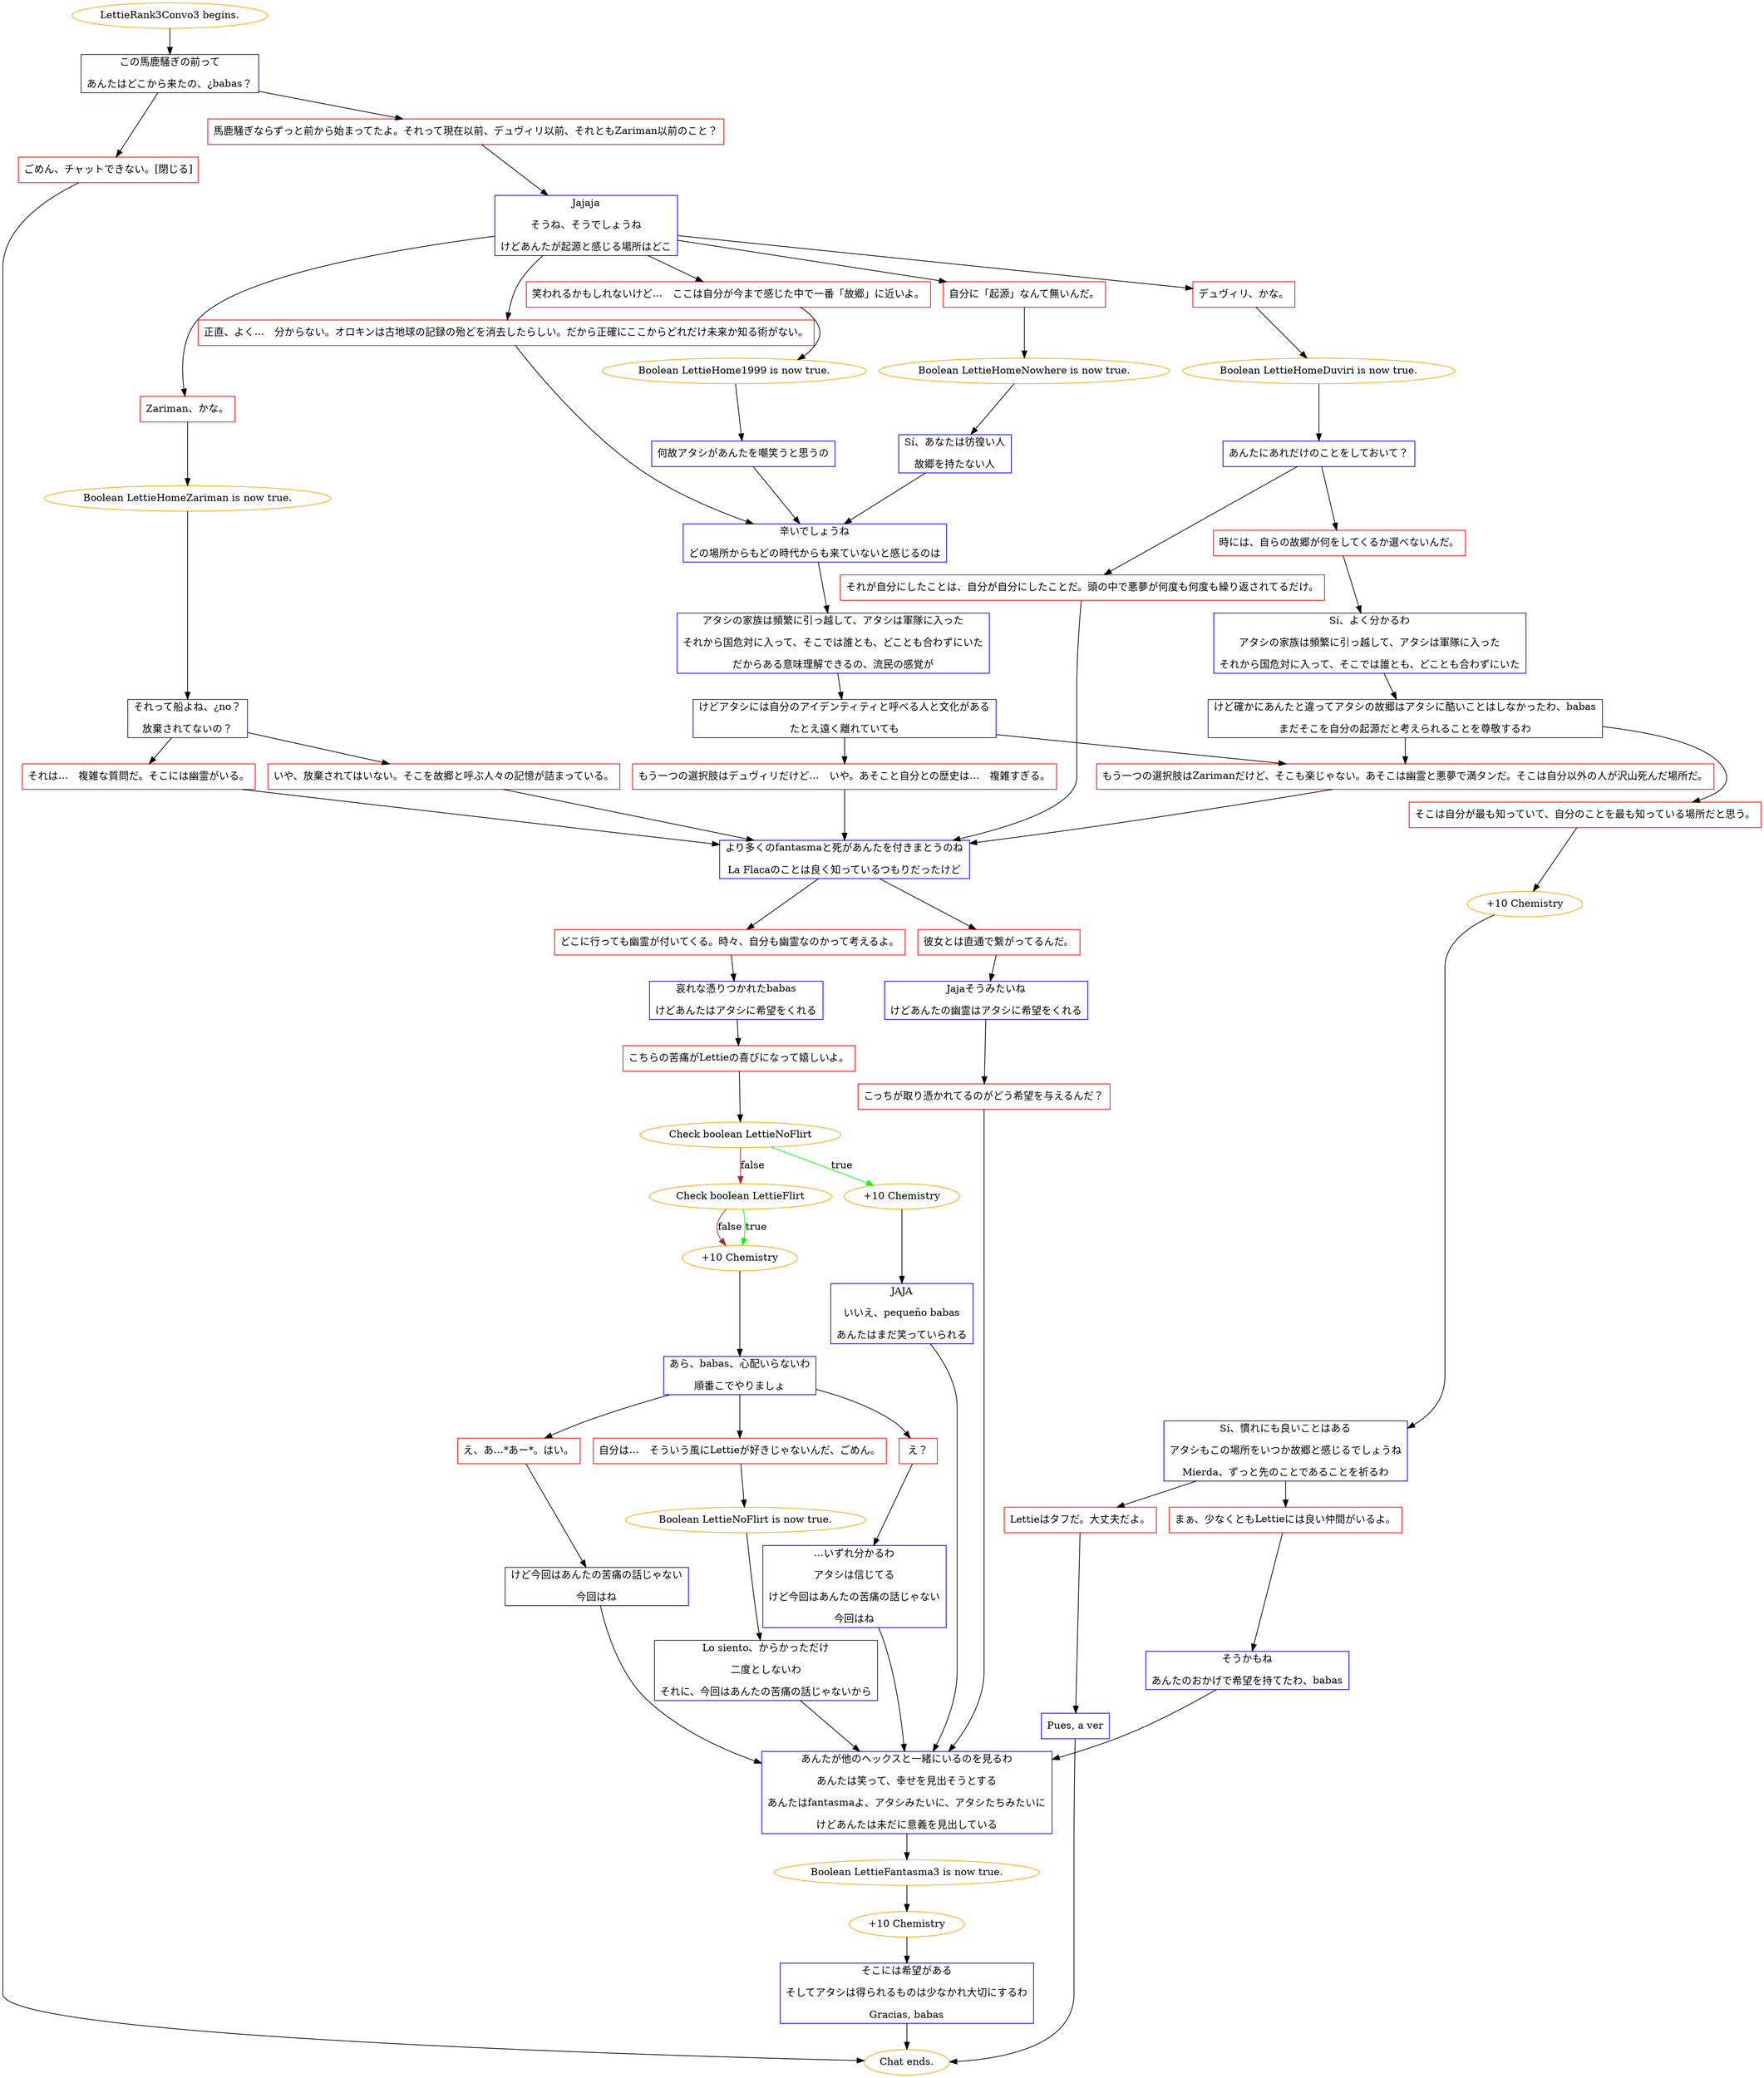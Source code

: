 digraph {
	"LettieRank3Convo3 begins." [color=orange];
		"LettieRank3Convo3 begins." -> j2312487242;
	j2312487242 [label="この馬鹿騒ぎの前って
あんたはどこから来たの、¿babas？",shape=box,color=blue];
		j2312487242 -> j409605580;
		j2312487242 -> j2844792135;
	j409605580 [label="馬鹿騒ぎならずっと前から始まってたよ。それって現在以前、デュヴィリ以前、それともZariman以前のこと？",shape=box,color=red];
		j409605580 -> j2763852486;
	j2844792135 [label="ごめん、チャットできない。[閉じる]",shape=box,color=red];
		j2844792135 -> "Chat ends.";
	j2763852486 [label="Jajaja
そうね、そうでしょうね
けどあんたが起源と感じる場所はどこ",shape=box,color=blue];
		j2763852486 -> j3353203691;
		j2763852486 -> j3927460137;
		j2763852486 -> j1201254471;
		j2763852486 -> j2355614664;
		j2763852486 -> j209523401;
	"Chat ends." [color=orange];
	j3353203691 [label="デュヴィリ、かな。",shape=box,color=red];
		j3353203691 -> j1244368371;
	j3927460137 [label="Zariman、かな。",shape=box,color=red];
		j3927460137 -> j4257772046;
	j1201254471 [label="笑われるかもしれないけど…　ここは自分が今まで感じた中で一番「故郷」に近いよ。",shape=box,color=red];
		j1201254471 -> j2005177062;
	j2355614664 [label="自分に「起源」なんて無いんだ。",shape=box,color=red];
		j2355614664 -> j696101540;
	j209523401 [label="正直、よく…　分からない。オロキンは古地球の記録の殆どを消去したらしい。だから正確にここからどれだけ未来か知る術がない。",shape=box,color=red];
		j209523401 -> j2155319409;
	j1244368371 [label="Boolean LettieHomeDuviri is now true.",color=orange];
		j1244368371 -> j1186654107;
	j4257772046 [label="Boolean LettieHomeZariman is now true.",color=orange];
		j4257772046 -> j3633968730;
	j2005177062 [label="Boolean LettieHome1999 is now true.",color=orange];
		j2005177062 -> j2983477528;
	j696101540 [label="Boolean LettieHomeNowhere is now true.",color=orange];
		j696101540 -> j2960676243;
	j2155319409 [label="辛いでしょうね
どの場所からもどの時代からも来ていないと感じるのは",shape=box,color=blue];
		j2155319409 -> j4252506085;
	j1186654107 [label="あんたにあれだけのことをしておいて？",shape=box,color=blue];
		j1186654107 -> j593931045;
		j1186654107 -> j531718260;
	j3633968730 [label="それって船よね、¿no？
放棄されてないの？",shape=box,color=blue];
		j3633968730 -> j2763134580;
		j3633968730 -> j2124225287;
	j2983477528 [label="何故アタシがあんたを嘲笑うと思うの",shape=box,color=blue];
		j2983477528 -> j2155319409;
	j2960676243 [label="Sí、あなたは彷徨い人
故郷を持たない人",shape=box,color=blue];
		j2960676243 -> j2155319409;
	j4252506085 [label="アタシの家族は頻繁に引っ越して、アタシは軍隊に入った
それから国危対に入って、そこでは誰とも、どことも合わずにいた
だからある意味理解できるの、流民の感覚が",shape=box,color=blue];
		j4252506085 -> j3344176569;
	j593931045 [label="時には、自らの故郷が何をしてくるか選べないんだ。",shape=box,color=red];
		j593931045 -> j4074548623;
	j531718260 [label="それが自分にしたことは、自分が自分にしたことだ。頭の中で悪夢が何度も何度も繰り返されてるだけ。",shape=box,color=red];
		j531718260 -> j3202331769;
	j2763134580 [label="それは…　複雑な質問だ。そこには幽霊がいる。",shape=box,color=red];
		j2763134580 -> j3202331769;
	j2124225287 [label="いや、放棄されてはいない。そこを故郷と呼ぶ人々の記憶が詰まっている。",shape=box,color=red];
		j2124225287 -> j3202331769;
	j3344176569 [label="けどアタシには自分のアイデンティティと呼べる人と文化がある
たとえ遠く離れていても",shape=box,color=blue];
		j3344176569 -> j2690248246;
		j3344176569 -> j1647445928;
	j4074548623 [label="Sí、よく分かるわ
アタシの家族は頻繁に引っ越して、アタシは軍隊に入った
それから国危対に入って、そこでは誰とも、どことも合わずにいた",shape=box,color=blue];
		j4074548623 -> j1001512371;
	j3202331769 [label="より多くのfantasmaと死があんたを付きまとうのね
La Flacaのことは良く知っているつもりだったけど",shape=box,color=blue];
		j3202331769 -> j3809427397;
		j3202331769 -> j594079236;
	j2690248246 [label="もう一つの選択肢はデュヴィリだけど…　いや。あそこと自分との歴史は…　複雑すぎる。",shape=box,color=red];
		j2690248246 -> j3202331769;
	j1647445928 [label="もう一つの選択肢はZarimanだけど、そこも楽じゃない。あそこは幽霊と悪夢で満タンだ。そこは自分以外の人が沢山死んだ場所だ。",shape=box,color=red];
		j1647445928 -> j3202331769;
	j1001512371 [label="けど確かにあんたと違ってアタシの故郷はアタシに酷いことはしなかったわ、babas
まだそこを自分の起源だと考えられることを尊敬するわ",shape=box,color=blue];
		j1001512371 -> j938363649;
		j1001512371 -> j1647445928;
	j3809427397 [label="彼女とは直通で繋がってるんだ。",shape=box,color=red];
		j3809427397 -> j1702457186;
	j594079236 [label="どこに行っても幽霊が付いてくる。時々、自分も幽霊なのかって考えるよ。",shape=box,color=red];
		j594079236 -> j1736577611;
	j938363649 [label="そこは自分が最も知っていて、自分のことを最も知っている場所だと思う。",shape=box,color=red];
		j938363649 -> j3866794702;
	j1702457186 [label="Jajaそうみたいね
けどあんたの幽霊はアタシに希望をくれる",shape=box,color=blue];
		j1702457186 -> j1405094217;
	j1736577611 [label="哀れな憑りつかれたbabas
けどあんたはアタシに希望をくれる",shape=box,color=blue];
		j1736577611 -> j1583578677;
	j3866794702 [label="+10 Chemistry",color=orange];
		j3866794702 -> j1472037951;
	j1405094217 [label="こっちが取り憑かれてるのがどう希望を与えるんだ？",shape=box,color=red];
		j1405094217 -> j3479741363;
	j1583578677 [label="こちらの苦痛がLettieの喜びになって嬉しいよ。",shape=box,color=red];
		j1583578677 -> j1945290486;
	j1472037951 [label="Sí、慣れにも良いことはある
アタシもこの場所をいつか故郷と感じるでしょうね
Mierda、ずっと先のことであることを祈るわ",shape=box,color=blue];
		j1472037951 -> j2041193340;
		j1472037951 -> j2373666678;
	j3479741363 [label="あんたが他のヘックスと一緒にいるのを見るわ
あんたは笑って、幸せを見出そうとする
あんたはfantasmaよ、アタシみたいに、アタシたちみたいに
けどあんたは未だに意義を見出している",shape=box,color=blue];
		j3479741363 -> j2968665529;
	j1945290486 [label="Check boolean LettieNoFlirt",color=orange];
		j1945290486 -> j653359662 [label=true,color=green];
		j1945290486 -> j763709535 [label=false,color=brown];
	j2041193340 [label="Lettieはタフだ。大丈夫だよ。",shape=box,color=red];
		j2041193340 -> j1245671203;
	j2373666678 [label="まぁ、少なくともLettieには良い仲間がいるよ。",shape=box,color=red];
		j2373666678 -> j386890668;
	j2968665529 [label="Boolean LettieFantasma3 is now true.",color=orange];
		j2968665529 -> j2409067192;
	j653359662 [label="+10 Chemistry",color=orange];
		j653359662 -> j3693176385;
	j763709535 [label="Check boolean LettieFlirt",color=orange];
		j763709535 -> j3076959165 [label=true,color=green];
		j763709535 -> j3076959165 [label=false,color=brown];
	j1245671203 [label="Pues, a ver",shape=box,color=blue];
		j1245671203 -> "Chat ends.";
	j386890668 [label="そうかもね
あんたのおかげで希望を持てたわ、babas",shape=box,color=blue];
		j386890668 -> j3479741363;
	j2409067192 [label="+10 Chemistry",color=orange];
		j2409067192 -> j2702982999;
	j3693176385 [label="JAJA
いいえ、pequeño babas
あんたはまだ笑っていられる",shape=box,color=blue];
		j3693176385 -> j3479741363;
	j3076959165 [label="+10 Chemistry",color=orange];
		j3076959165 -> j4241306324;
	j2702982999 [label="そこには希望がある
そしてアタシは得られるものは少なかれ大切にするわ
Gracias, babas",shape=box,color=blue];
		j2702982999 -> "Chat ends.";
	j4241306324 [label="あら、babas、心配いらないわ
順番こでやりましょ",shape=box,color=blue];
		j4241306324 -> j187229084;
		j4241306324 -> j2699854474;
		j4241306324 -> j2658956684;
	j187229084 [label="え？",shape=box,color=red];
		j187229084 -> j1414891627;
	j2699854474 [label="え、あ…*あー*。はい。",shape=box,color=red];
		j2699854474 -> j215445249;
	j2658956684 [label="自分は…　そういう風にLettieが好きじゃないんだ、ごめん。",shape=box,color=red];
		j2658956684 -> j2750776114;
	j1414891627 [label="…いずれ分かるわ
アタシは信じてる
けど今回はあんたの苦痛の話じゃない
今回はね",shape=box,color=blue];
		j1414891627 -> j3479741363;
	j215445249 [label="けど今回はあんたの苦痛の話じゃない
今回はね",shape=box,color=blue];
		j215445249 -> j3479741363;
	j2750776114 [label="Boolean LettieNoFlirt is now true.",color=orange];
		j2750776114 -> j180976116;
	j180976116 [label="Lo siento、からかっただけ
二度としないわ
それに、今回はあんたの苦痛の話じゃないから",shape=box,color=blue];
		j180976116 -> j3479741363;
}